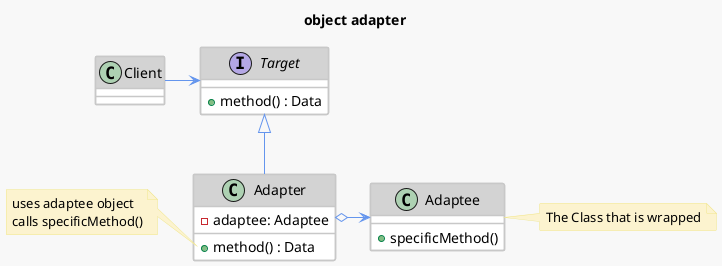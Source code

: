 @startuml

skinparam BackgroundColor #F8F8F8
skinparam  Shadowing false
skinparam RoundCorner 3
skinparam noteBorderColor Khaki
skinparam noteBackgroundColor #FCF3CF

skinparam class {
BackgroundColor white
ArrowColor CornFlowerBlue
BorderColor #C8C8C8
BorderThickness 1.5
HeaderBackgroundColor LightGrey
}

title object adapter
interface Target{
+ method() : Data
}

class Adapter {
  - adaptee: Adaptee
  + method() : Data
}

class Adaptee {
  + specificMethod()
}

note left of Adapter::method
  uses adaptee object
  calls specificMethod()
end note

Client -r-> Target
Target <|-- Adapter
Adapter o-r-> Adaptee
note right of Adaptee
  The Class that is wrapped
end note

newpage
skinparam Shadowing false
skinparam class {
BackgroundColor #F8F8F8
ArrowColor CornFlowerBlue
BorderColor #C8C8C8
BorderThickness 1.5
HeaderBackgroundColor LightGrey
}
title class adapter
interface Target {
  + method()
}

Client -r-> Target
Target <|-- Adapter
Adaptee <|-- Adapter


newpage
skinparam Shadowing false
skinparam noteBorderColor Khaki
skinparam noteBackgroundColor #FCF3CF
skinparam class {
BackgroundColor #F8F8F8
ArrowColor CornFlowerBlue
BorderColor #C8C8C8
BorderThickness 1.5
HeaderBackgroundColor LightGrey
}

class ComputerWithUSAPlug <<client>> {
 - USACPlug
 + ComputerWithUSAPlug(USACPlug)
 }

class EuropeanWallOutlet <<adaptee>>{
  + plug(EuropeanPlug)
  + giveElectricity()
 }

interface USACPlug <<target>> {
  + getPower()
}
class PowerAdapter <<adapter>> {
 - EuropeanWallOutlet

 - convertUSACPlugtoEuropean() : EuropeanPlug
 + getPower()
}

ComputerWithUSAPlug *-r-> USACPlug
USACPlug <|-- PowerAdapter
PowerAdapter o-> EuropeanWallOutlet

note left of PowerAdapter::convertUSACPlugtoEuropean
  uses USACPlug object
  to obtain EuropeanPlug
end note

note left of PowerAdapter::getPower
  uses giveElectricity() and plug()
  to give power to USACPlug object
end note

@enduml